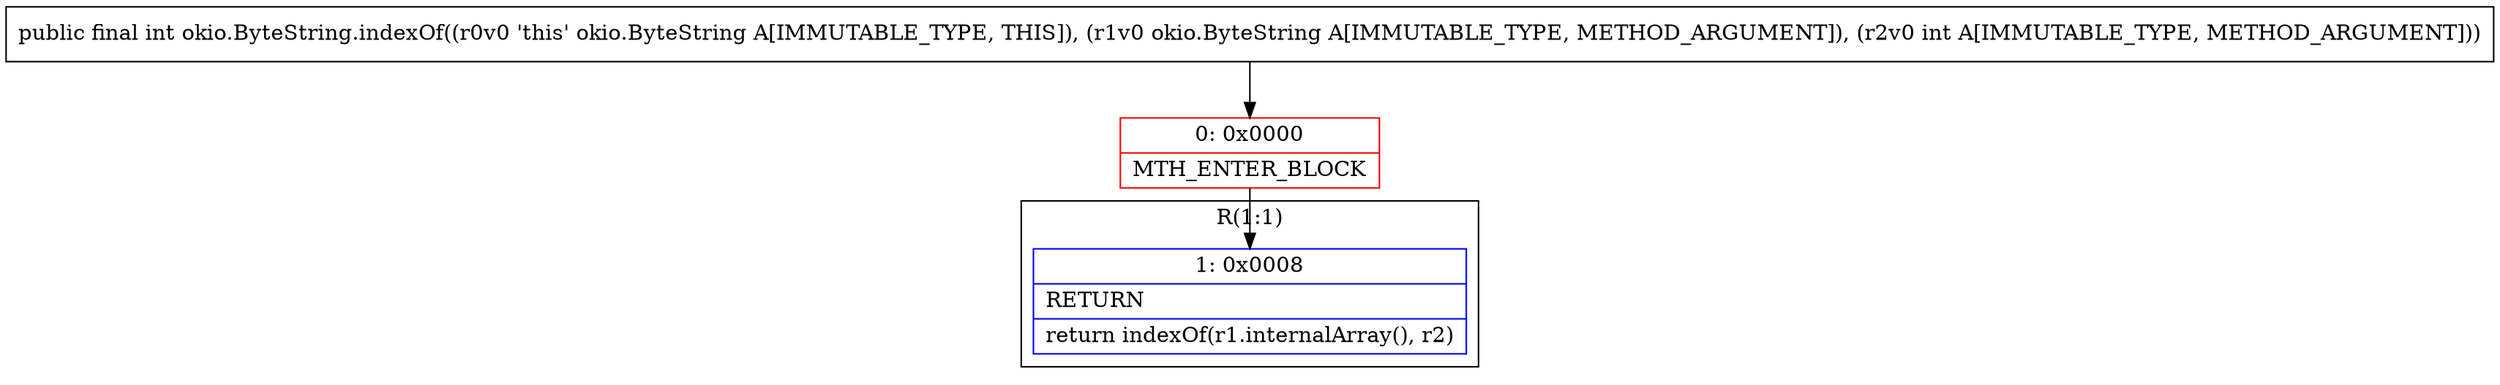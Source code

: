 digraph "CFG forokio.ByteString.indexOf(Lokio\/ByteString;I)I" {
subgraph cluster_Region_72935420 {
label = "R(1:1)";
node [shape=record,color=blue];
Node_1 [shape=record,label="{1\:\ 0x0008|RETURN\l|return indexOf(r1.internalArray(), r2)\l}"];
}
Node_0 [shape=record,color=red,label="{0\:\ 0x0000|MTH_ENTER_BLOCK\l}"];
MethodNode[shape=record,label="{public final int okio.ByteString.indexOf((r0v0 'this' okio.ByteString A[IMMUTABLE_TYPE, THIS]), (r1v0 okio.ByteString A[IMMUTABLE_TYPE, METHOD_ARGUMENT]), (r2v0 int A[IMMUTABLE_TYPE, METHOD_ARGUMENT])) }"];
MethodNode -> Node_0;
Node_0 -> Node_1;
}

